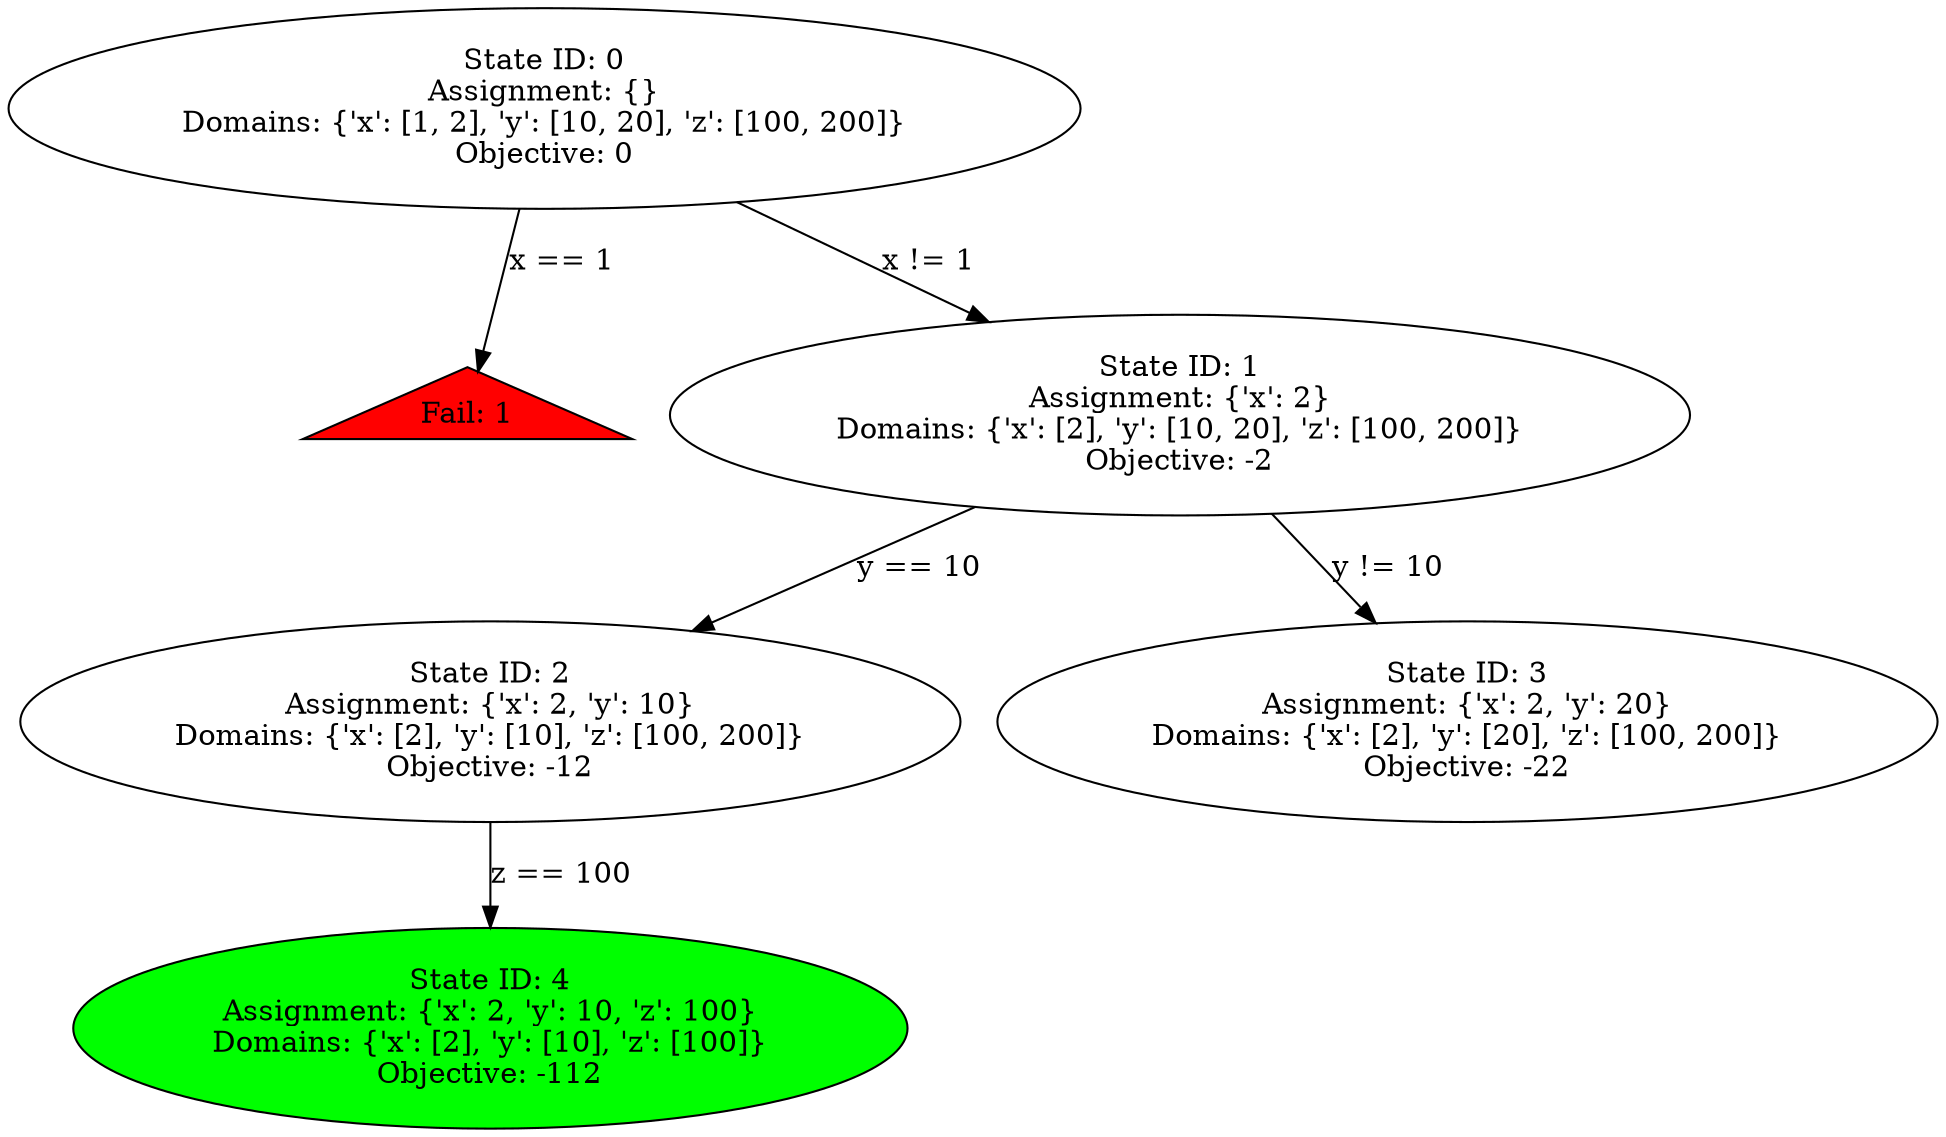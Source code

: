 digraph G {
spline=line;
1 [label="Fail: 1" shape=triangle style=filled fillcolor=red];
"State ID: 0
Assignment: {}
Domains: {'x': [1, 2], 'y': [10, 20], 'z': [100, 200]}
Objective: 0" -> 1 [label="x == 1"];
"State ID: 0
Assignment: {}
Domains: {'x': [1, 2], 'y': [10, 20], 'z': [100, 200]}
Objective: 0" -> "State ID: 1
Assignment: {'x': 2}
Domains: {'x': [2], 'y': [10, 20], 'z': [100, 200]}
Objective: -2" [label="x != 1"];
"State ID: 1
Assignment: {'x': 2}
Domains: {'x': [2], 'y': [10, 20], 'z': [100, 200]}
Objective: -2" -> "State ID: 2
Assignment: {'x': 2, 'y': 10}
Domains: {'x': [2], 'y': [10], 'z': [100, 200]}
Objective: -12" [label="y == 10"];
"State ID: 1
Assignment: {'x': 2}
Domains: {'x': [2], 'y': [10, 20], 'z': [100, 200]}
Objective: -2" -> "State ID: 3
Assignment: {'x': 2, 'y': 20}
Domains: {'x': [2], 'y': [20], 'z': [100, 200]}
Objective: -22" [label="y != 10"];
"State ID: 2
Assignment: {'x': 2, 'y': 10}
Domains: {'x': [2], 'y': [10], 'z': [100, 200]}
Objective: -12" -> "State ID: 4
Assignment: {'x': 2, 'y': 10, 'z': 100}
Domains: {'x': [2], 'y': [10], 'z': [100]}
Objective: -112" [label="z == 100"];
"State ID: 4
Assignment: {'x': 2, 'y': 10, 'z': 100}
Domains: {'x': [2], 'y': [10], 'z': [100]}
Objective: -112" [style=filled fillcolor=green];
}